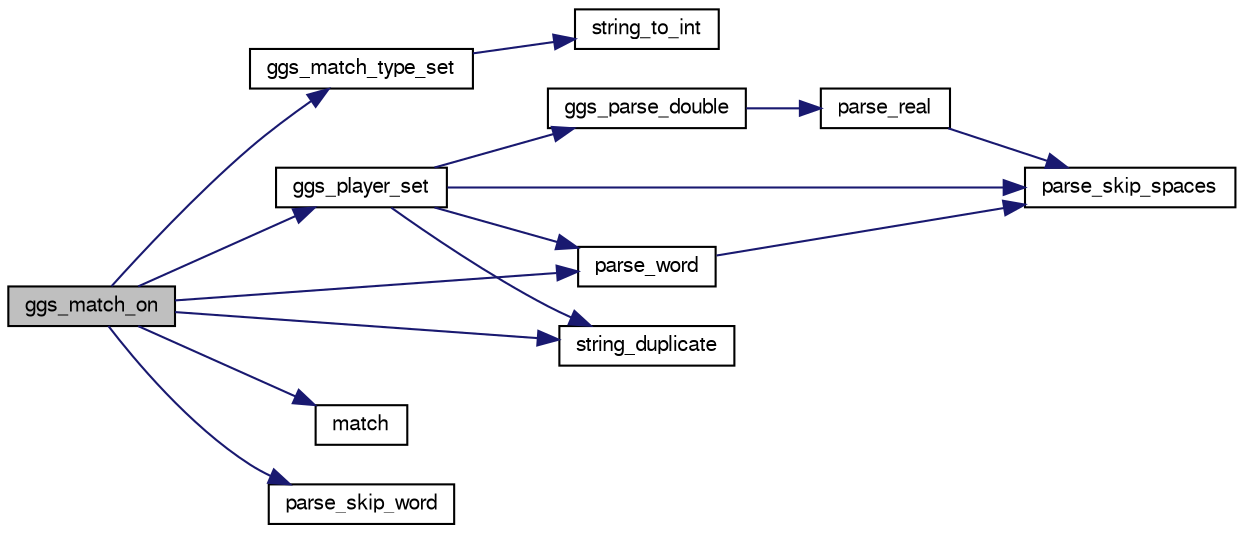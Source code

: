digraph "ggs_match_on"
{
 // LATEX_PDF_SIZE
  bgcolor="transparent";
  edge [fontname="FreeSans",fontsize="10",labelfontname="FreeSans",labelfontsize="10"];
  node [fontname="FreeSans",fontsize="10",shape=record];
  rankdir="LR";
  Node1 [label="ggs_match_on",height=0.2,width=0.4,color="black", fillcolor="grey75", style="filled", fontcolor="black",tooltip="ggs_match_on"];
  Node1 -> Node2 [color="midnightblue",fontsize="10",style="solid",fontname="FreeSans"];
  Node2 [label="ggs_match_type_set",height=0.2,width=0.4,color="black",URL="$ggs_8c.html#af15451e1f7804fb5891bf5c0fd8075aa",tooltip="ggs_match_type_set"];
  Node2 -> Node3 [color="midnightblue",fontsize="10",style="solid",fontname="FreeSans"];
  Node3 [label="string_to_int",height=0.2,width=0.4,color="black",URL="$util_8c.html#a892b51d59129915627472acdf3265d3b",tooltip="Convert a string into an integer."];
  Node1 -> Node4 [color="midnightblue",fontsize="10",style="solid",fontname="FreeSans"];
  Node4 [label="ggs_player_set",height=0.2,width=0.4,color="black",URL="$ggs_8c.html#a2fd026583915c73831fb9401717464f3",tooltip="ggs_player_set"];
  Node4 -> Node5 [color="midnightblue",fontsize="10",style="solid",fontname="FreeSans"];
  Node5 [label="ggs_parse_double",height=0.2,width=0.4,color="black",URL="$ggs_8c.html#ac637c7bb4b515a0368d814c2e10b9342",tooltip="ggs_parse_double"];
  Node5 -> Node6 [color="midnightblue",fontsize="10",style="solid",fontname="FreeSans"];
  Node6 [label="parse_real",height=0.2,width=0.4,color="black",URL="$util_8c.html#a6afb4032b94c4505472fe147fa9a7d37",tooltip="Parse a real number (as a double floating point)."];
  Node6 -> Node7 [color="midnightblue",fontsize="10",style="solid",fontname="FreeSans"];
  Node7 [label="parse_skip_spaces",height=0.2,width=0.4,color="black",URL="$util_8c.html#a35508e8fcec689d875231b2f93fbe4a5",tooltip="Skip spaces."];
  Node4 -> Node7 [color="midnightblue",fontsize="10",style="solid",fontname="FreeSans"];
  Node4 -> Node8 [color="midnightblue",fontsize="10",style="solid",fontname="FreeSans"];
  Node8 [label="parse_word",height=0.2,width=0.4,color="black",URL="$util_8c.html#a37223454580e3fd41f4bddb3c3970da5",tooltip="Parse a word."];
  Node8 -> Node7 [color="midnightblue",fontsize="10",style="solid",fontname="FreeSans"];
  Node4 -> Node9 [color="midnightblue",fontsize="10",style="solid",fontname="FreeSans"];
  Node9 [label="string_duplicate",height=0.2,width=0.4,color="black",URL="$util_8c.html#ac3369230f66963a04a0e62b04685ae3c",tooltip="Duplicate a string."];
  Node1 -> Node10 [color="midnightblue",fontsize="10",style="solid",fontname="FreeSans"];
  Node10 [label="match",height=0.2,width=0.4,color="black",URL="$opening_8c.html#ab59857a4d72ed1a5664e86b46a2cb341",tooltip=" "];
  Node1 -> Node11 [color="midnightblue",fontsize="10",style="solid",fontname="FreeSans"];
  Node11 [label="parse_skip_word",height=0.2,width=0.4,color="black",URL="$util_8c.html#a243880ebe2e0b96b3223023c706d1ba5",tooltip="Skip word."];
  Node1 -> Node8 [color="midnightblue",fontsize="10",style="solid",fontname="FreeSans"];
  Node1 -> Node9 [color="midnightblue",fontsize="10",style="solid",fontname="FreeSans"];
}
